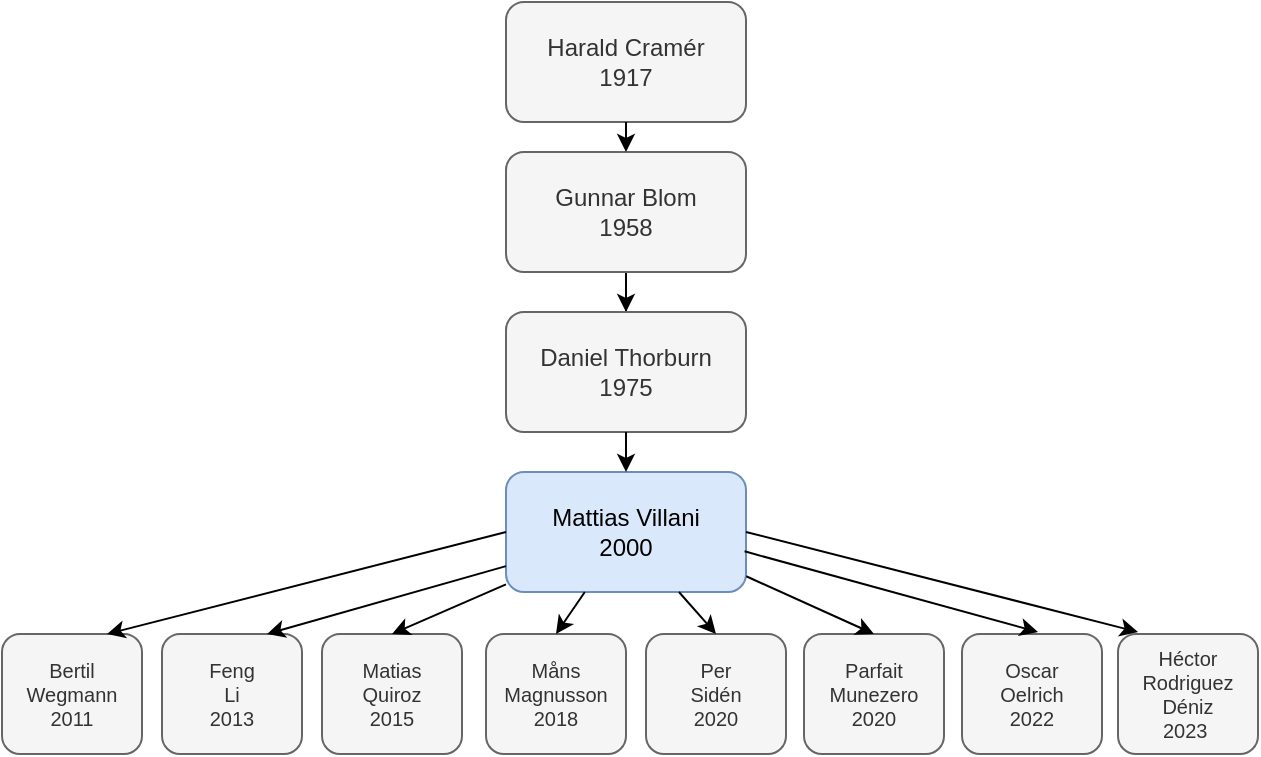 <mxfile version="20.6.2" type="device"><diagram id="7wPK6gFZsN1xuAPmnnqF" name="Page-1"><mxGraphModel dx="777" dy="446" grid="1" gridSize="10" guides="1" tooltips="1" connect="1" arrows="1" fold="1" page="1" pageScale="1" pageWidth="850" pageHeight="1100" math="0" shadow="0"><root><mxCell id="0"/><mxCell id="1" parent="0"/><mxCell id="6Fl12DHNHyIHUqxzEQEI-1" value="Harald Cramér&lt;br&gt;1917" style="rounded=1;whiteSpace=wrap;html=1;fillColor=#f5f5f5;fontColor=#333333;strokeColor=#666666;glass=0;" parent="1" vertex="1"><mxGeometry x="364" y="15" width="120" height="60" as="geometry"/></mxCell><mxCell id="6Fl12DHNHyIHUqxzEQEI-7" style="edgeStyle=orthogonalEdgeStyle;rounded=0;orthogonalLoop=1;jettySize=auto;html=1;" parent="1" source="6Fl12DHNHyIHUqxzEQEI-2" target="6Fl12DHNHyIHUqxzEQEI-3" edge="1"><mxGeometry relative="1" as="geometry"/></mxCell><mxCell id="6Fl12DHNHyIHUqxzEQEI-2" value="Gunnar Blom&lt;br&gt;1958" style="rounded=1;whiteSpace=wrap;html=1;fillColor=#f5f5f5;fontColor=#333333;strokeColor=#666666;" parent="1" vertex="1"><mxGeometry x="364" y="90" width="120" height="60" as="geometry"/></mxCell><mxCell id="6Fl12DHNHyIHUqxzEQEI-3" value="Daniel Thorburn&lt;br&gt;1975" style="rounded=1;whiteSpace=wrap;html=1;fillColor=#f5f5f5;fontColor=#333333;strokeColor=#666666;" parent="1" vertex="1"><mxGeometry x="364" y="170" width="120" height="60" as="geometry"/></mxCell><mxCell id="6Fl12DHNHyIHUqxzEQEI-4" value="Mattias Villani&lt;br&gt;2000" style="rounded=1;whiteSpace=wrap;html=1;fillColor=#dae8fc;strokeColor=#6c8ebf;" parent="1" vertex="1"><mxGeometry x="364" y="250" width="120" height="60" as="geometry"/></mxCell><mxCell id="6Fl12DHNHyIHUqxzEQEI-5" value="" style="endArrow=classic;html=1;rounded=0;exitX=0.5;exitY=1;exitDx=0;exitDy=0;entryX=0.5;entryY=0;entryDx=0;entryDy=0;" parent="1" source="6Fl12DHNHyIHUqxzEQEI-3" target="6Fl12DHNHyIHUqxzEQEI-4" edge="1"><mxGeometry width="50" height="50" relative="1" as="geometry"><mxPoint x="424" y="260" as="sourcePoint"/><mxPoint x="474" y="210" as="targetPoint"/></mxGeometry></mxCell><mxCell id="6Fl12DHNHyIHUqxzEQEI-9" value="" style="endArrow=classic;html=1;rounded=0;exitX=0.5;exitY=1;exitDx=0;exitDy=0;" parent="1" source="6Fl12DHNHyIHUqxzEQEI-1" target="6Fl12DHNHyIHUqxzEQEI-2" edge="1"><mxGeometry width="50" height="50" relative="1" as="geometry"><mxPoint x="434" y="240" as="sourcePoint"/><mxPoint x="434" y="260" as="targetPoint"/></mxGeometry></mxCell><mxCell id="6Fl12DHNHyIHUqxzEQEI-10" value="Bertil &lt;br&gt;Wegmann&lt;br&gt;2011" style="rounded=1;whiteSpace=wrap;html=1;fillColor=#f5f5f5;fontColor=#333333;strokeColor=#666666;fontSize=10;" parent="1" vertex="1"><mxGeometry x="112" y="331" width="70" height="60" as="geometry"/></mxCell><mxCell id="6Fl12DHNHyIHUqxzEQEI-11" value="Feng &lt;br&gt;Li&lt;br&gt;2013" style="rounded=1;whiteSpace=wrap;html=1;fillColor=#f5f5f5;fontColor=#333333;strokeColor=#666666;fontSize=10;" parent="1" vertex="1"><mxGeometry x="192" y="331" width="70" height="60" as="geometry"/></mxCell><mxCell id="6Fl12DHNHyIHUqxzEQEI-12" value="Matias &lt;br&gt;Quiroz&lt;br&gt;2015" style="rounded=1;whiteSpace=wrap;html=1;fillColor=#f5f5f5;fontColor=#333333;strokeColor=#666666;fontSize=10;" parent="1" vertex="1"><mxGeometry x="272" y="331" width="70" height="60" as="geometry"/></mxCell><mxCell id="6Fl12DHNHyIHUqxzEQEI-13" value="Måns &lt;br&gt;Magnusson&lt;br&gt;2018" style="rounded=1;whiteSpace=wrap;html=1;fillColor=#f5f5f5;fontColor=#333333;strokeColor=#666666;fontSize=10;" parent="1" vertex="1"><mxGeometry x="354" y="331" width="70" height="60" as="geometry"/></mxCell><mxCell id="6Fl12DHNHyIHUqxzEQEI-14" value="Per &lt;br&gt;Sidén&lt;br&gt;2020" style="rounded=1;whiteSpace=wrap;html=1;fillColor=#f5f5f5;fontColor=#333333;strokeColor=#666666;fontSize=10;" parent="1" vertex="1"><mxGeometry x="434" y="331" width="70" height="60" as="geometry"/></mxCell><mxCell id="6Fl12DHNHyIHUqxzEQEI-15" value="Parfait &lt;br&gt;Munezero&lt;br&gt;2020" style="rounded=1;whiteSpace=wrap;html=1;fillColor=#f5f5f5;fontColor=#333333;strokeColor=#666666;fontSize=10;" parent="1" vertex="1"><mxGeometry x="513" y="331" width="70" height="60" as="geometry"/></mxCell><mxCell id="6Fl12DHNHyIHUqxzEQEI-16" value="" style="endArrow=classic;html=1;rounded=0;entryX=0.75;entryY=0;entryDx=0;entryDy=0;exitX=0;exitY=0.5;exitDx=0;exitDy=0;" parent="1" source="6Fl12DHNHyIHUqxzEQEI-4" target="6Fl12DHNHyIHUqxzEQEI-10" edge="1"><mxGeometry width="50" height="50" relative="1" as="geometry"><mxPoint x="434" y="240" as="sourcePoint"/><mxPoint x="170" y="330" as="targetPoint"/></mxGeometry></mxCell><mxCell id="6Fl12DHNHyIHUqxzEQEI-17" value="" style="endArrow=classic;html=1;rounded=0;entryX=0.75;entryY=0;entryDx=0;entryDy=0;" parent="1" source="6Fl12DHNHyIHUqxzEQEI-4" target="6Fl12DHNHyIHUqxzEQEI-11" edge="1"><mxGeometry width="50" height="50" relative="1" as="geometry"><mxPoint x="374" y="301.811" as="sourcePoint"/><mxPoint x="180" y="340" as="targetPoint"/></mxGeometry></mxCell><mxCell id="6Fl12DHNHyIHUqxzEQEI-18" value="" style="endArrow=classic;html=1;rounded=0;entryX=0.5;entryY=0;entryDx=0;entryDy=0;" parent="1" source="6Fl12DHNHyIHUqxzEQEI-4" target="6Fl12DHNHyIHUqxzEQEI-12" edge="1"><mxGeometry width="50" height="50" relative="1" as="geometry"><mxPoint x="384" y="311.811" as="sourcePoint"/><mxPoint x="190" y="350" as="targetPoint"/></mxGeometry></mxCell><mxCell id="6Fl12DHNHyIHUqxzEQEI-19" value="" style="endArrow=classic;html=1;rounded=0;entryX=0.5;entryY=0;entryDx=0;entryDy=0;" parent="1" source="6Fl12DHNHyIHUqxzEQEI-4" target="6Fl12DHNHyIHUqxzEQEI-13" edge="1"><mxGeometry width="50" height="50" relative="1" as="geometry"><mxPoint x="394" y="321.811" as="sourcePoint"/><mxPoint x="200" y="360" as="targetPoint"/></mxGeometry></mxCell><mxCell id="6Fl12DHNHyIHUqxzEQEI-20" value="" style="endArrow=classic;html=1;rounded=0;entryX=0.5;entryY=0;entryDx=0;entryDy=0;" parent="1" source="6Fl12DHNHyIHUqxzEQEI-4" target="6Fl12DHNHyIHUqxzEQEI-14" edge="1"><mxGeometry width="50" height="50" relative="1" as="geometry"><mxPoint x="404" y="331.811" as="sourcePoint"/><mxPoint x="210" y="370" as="targetPoint"/></mxGeometry></mxCell><mxCell id="Kveyu4QrMjW5ovRMf_wo-1" value="Oscar &lt;br&gt;Oelrich&lt;br&gt;2022" style="rounded=1;whiteSpace=wrap;html=1;fillColor=#f5f5f5;fontColor=#333333;strokeColor=#666666;fontSize=10;" parent="1" vertex="1"><mxGeometry x="592" y="331" width="70" height="60" as="geometry"/></mxCell><mxCell id="Kveyu4QrMjW5ovRMf_wo-2" value="Héctor &lt;br&gt;Rodriguez&lt;br&gt;Déniz&lt;br&gt;2023&amp;nbsp;" style="rounded=1;whiteSpace=wrap;html=1;fillColor=#f5f5f5;fontColor=#333333;strokeColor=#666666;fontSize=10;" parent="1" vertex="1"><mxGeometry x="670" y="331" width="70" height="60" as="geometry"/></mxCell><mxCell id="Kveyu4QrMjW5ovRMf_wo-5" value="" style="endArrow=classic;html=1;rounded=0;exitX=0.994;exitY=0.661;exitDx=0;exitDy=0;exitPerimeter=0;" parent="1" edge="1"><mxGeometry width="50" height="50" relative="1" as="geometry"><mxPoint x="483.28" y="289.66" as="sourcePoint"/><mxPoint x="630" y="330.0" as="targetPoint"/></mxGeometry></mxCell><mxCell id="Kveyu4QrMjW5ovRMf_wo-6" value="" style="endArrow=classic;html=1;rounded=0;entryX=0.5;entryY=0;entryDx=0;entryDy=0;exitX=1.001;exitY=0.869;exitDx=0;exitDy=0;exitPerimeter=0;" parent="1" source="6Fl12DHNHyIHUqxzEQEI-4" target="6Fl12DHNHyIHUqxzEQEI-15" edge="1"><mxGeometry width="50" height="50" relative="1" as="geometry"><mxPoint x="480" y="310" as="sourcePoint"/><mxPoint x="530" y="330" as="targetPoint"/></mxGeometry></mxCell><mxCell id="Kveyu4QrMjW5ovRMf_wo-8" value="" style="endArrow=classic;html=1;rounded=0;exitX=1;exitY=0.5;exitDx=0;exitDy=0;" parent="1" source="6Fl12DHNHyIHUqxzEQEI-4" edge="1"><mxGeometry width="50" height="50" relative="1" as="geometry"><mxPoint x="484.0" y="269.66" as="sourcePoint"/><mxPoint x="680" y="330" as="targetPoint"/></mxGeometry></mxCell></root></mxGraphModel></diagram></mxfile>